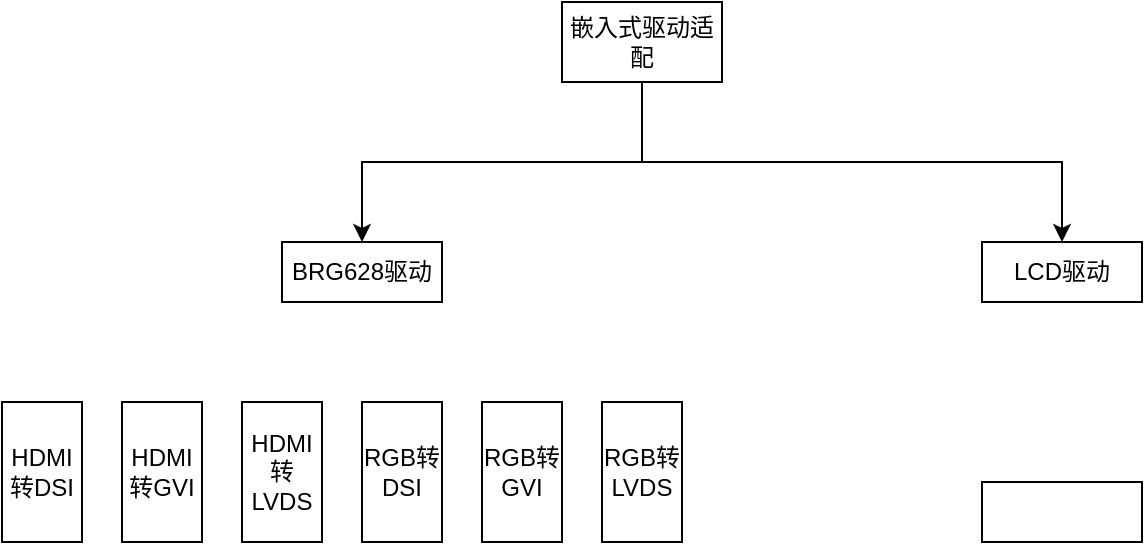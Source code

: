 <mxfile version="27.0.1">
  <diagram name="第 1 页" id="japMbIAOzuZkcFbrZrBM">
    <mxGraphModel dx="679" dy="386" grid="1" gridSize="10" guides="1" tooltips="1" connect="1" arrows="1" fold="1" page="1" pageScale="1" pageWidth="1654" pageHeight="2336" math="0" shadow="0">
      <root>
        <mxCell id="0" />
        <mxCell id="1" parent="0" />
        <mxCell id="VER0p9L-tkisMN6lT24T-41" style="edgeStyle=elbowEdgeStyle;rounded=0;orthogonalLoop=1;jettySize=auto;elbow=vertical;html=1;entryX=0.5;entryY=0;entryDx=0;entryDy=0;labelBackgroundColor=none;fontColor=default;" parent="1" source="VER0p9L-tkisMN6lT24T-1" target="VER0p9L-tkisMN6lT24T-2" edge="1">
          <mxGeometry relative="1" as="geometry" />
        </mxCell>
        <mxCell id="VER0p9L-tkisMN6lT24T-43" style="edgeStyle=elbowEdgeStyle;rounded=0;orthogonalLoop=1;jettySize=auto;elbow=vertical;html=1;entryX=0.5;entryY=0;entryDx=0;entryDy=0;labelBackgroundColor=none;fontColor=default;" parent="1" source="VER0p9L-tkisMN6lT24T-1" target="VER0p9L-tkisMN6lT24T-7" edge="1">
          <mxGeometry relative="1" as="geometry" />
        </mxCell>
        <mxCell id="VER0p9L-tkisMN6lT24T-1" value="嵌入式驱动适配" style="rounded=0;whiteSpace=wrap;html=1;labelBackgroundColor=none;" parent="1" vertex="1">
          <mxGeometry x="420" y="280" width="80" height="40" as="geometry" />
        </mxCell>
        <mxCell id="VER0p9L-tkisMN6lT24T-2" value="BRG628驱动" style="rounded=0;whiteSpace=wrap;html=1;labelBackgroundColor=none;" parent="1" vertex="1">
          <mxGeometry x="280" y="400" width="80" height="30" as="geometry" />
        </mxCell>
        <mxCell id="VER0p9L-tkisMN6lT24T-7" value="LCD驱动" style="rounded=0;whiteSpace=wrap;html=1;labelBackgroundColor=none;" parent="1" vertex="1">
          <mxGeometry x="630" y="400" width="80" height="30" as="geometry" />
        </mxCell>
        <mxCell id="w4B4ZbAc3VxCVt6JShG3-1" value="HDMI转GVI" style="rounded=0;whiteSpace=wrap;html=1;labelBackgroundColor=none;fillColor=none;" vertex="1" parent="1">
          <mxGeometry x="200" y="480" width="40" height="70" as="geometry" />
        </mxCell>
        <mxCell id="w4B4ZbAc3VxCVt6JShG3-3" value="" style="rounded=0;whiteSpace=wrap;html=1;labelBackgroundColor=none;" vertex="1" parent="1">
          <mxGeometry x="630" y="520" width="80" height="30" as="geometry" />
        </mxCell>
        <mxCell id="w4B4ZbAc3VxCVt6JShG3-7" value="HDMI转DSI" style="rounded=0;whiteSpace=wrap;html=1;labelBackgroundColor=none;fillColor=none;" vertex="1" parent="1">
          <mxGeometry x="140" y="480" width="40" height="70" as="geometry" />
        </mxCell>
        <mxCell id="w4B4ZbAc3VxCVt6JShG3-10" value="HDMI转LVDS" style="rounded=0;whiteSpace=wrap;html=1;labelBackgroundColor=none;fillColor=none;" vertex="1" parent="1">
          <mxGeometry x="260" y="480" width="40" height="70" as="geometry" />
        </mxCell>
        <mxCell id="w4B4ZbAc3VxCVt6JShG3-11" value="RGB转DSI" style="rounded=0;whiteSpace=wrap;html=1;labelBackgroundColor=none;fillColor=none;" vertex="1" parent="1">
          <mxGeometry x="320" y="480" width="40" height="70" as="geometry" />
        </mxCell>
        <mxCell id="w4B4ZbAc3VxCVt6JShG3-12" value="RGB转LVDS" style="rounded=0;whiteSpace=wrap;html=1;labelBackgroundColor=none;fillColor=none;" vertex="1" parent="1">
          <mxGeometry x="440" y="480" width="40" height="70" as="geometry" />
        </mxCell>
        <mxCell id="w4B4ZbAc3VxCVt6JShG3-13" value="RGB转GVI" style="rounded=0;whiteSpace=wrap;html=1;labelBackgroundColor=none;fillColor=none;" vertex="1" parent="1">
          <mxGeometry x="380" y="480" width="40" height="70" as="geometry" />
        </mxCell>
      </root>
    </mxGraphModel>
  </diagram>
</mxfile>
